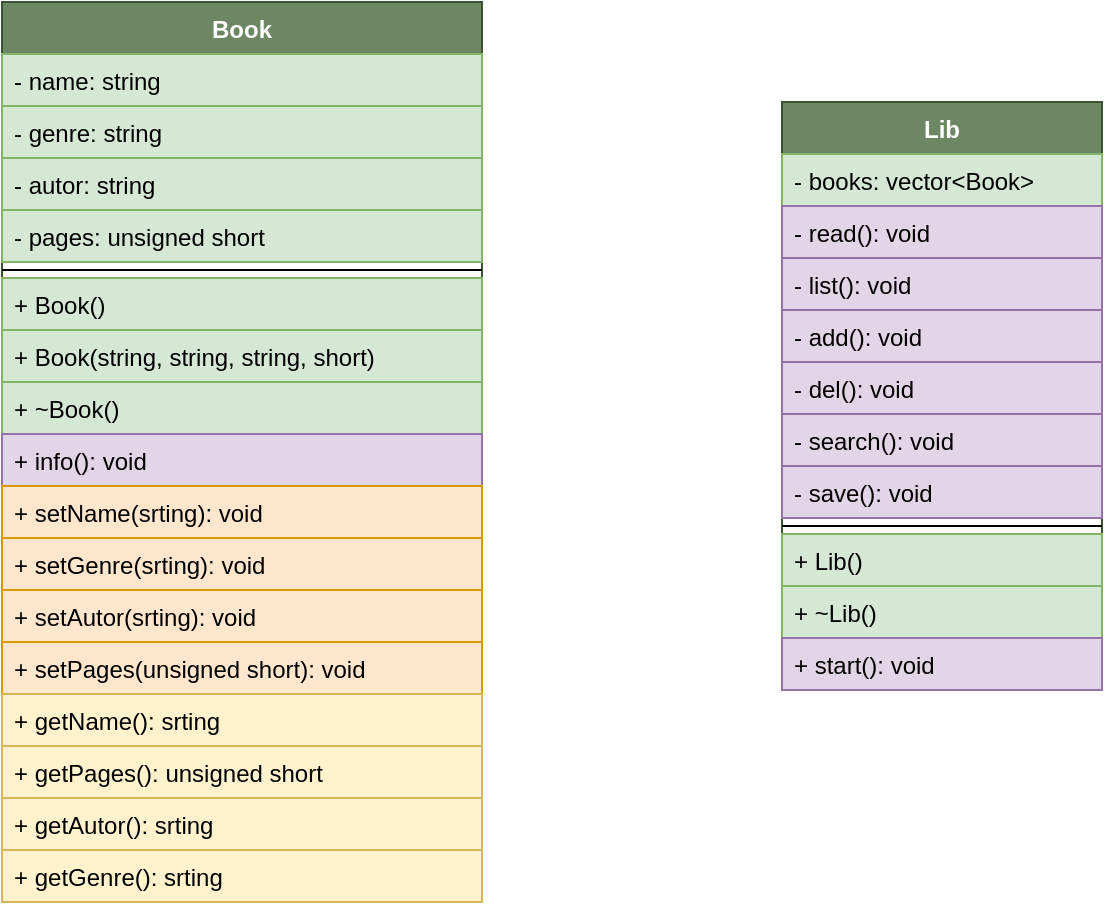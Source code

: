 <mxfile version="15.0.3" type="github">
  <diagram id="lV0YscLSTkI9jXGSz4up" name="Page-1">
    <mxGraphModel dx="920" dy="513" grid="1" gridSize="10" guides="1" tooltips="1" connect="1" arrows="1" fold="1" page="1" pageScale="1" pageWidth="827" pageHeight="1169" math="0" shadow="0">
      <root>
        <mxCell id="0" />
        <mxCell id="1" parent="0" />
        <mxCell id="lno-zibr3C4c-WdC6ed7-1" value="Book" style="swimlane;fontStyle=1;align=center;verticalAlign=top;childLayout=stackLayout;horizontal=1;startSize=26;horizontalStack=0;resizeParent=1;resizeParentMax=0;resizeLast=0;collapsible=1;marginBottom=0;fillColor=#6d8764;strokeColor=#3A5431;fontColor=#ffffff;" vertex="1" parent="1">
          <mxGeometry x="90" y="470" width="240" height="450" as="geometry" />
        </mxCell>
        <mxCell id="lno-zibr3C4c-WdC6ed7-2" value="- name: string" style="text;strokeColor=#82b366;fillColor=#d5e8d4;align=left;verticalAlign=top;spacingLeft=4;spacingRight=4;overflow=hidden;rotatable=0;points=[[0,0.5],[1,0.5]];portConstraint=eastwest;" vertex="1" parent="lno-zibr3C4c-WdC6ed7-1">
          <mxGeometry y="26" width="240" height="26" as="geometry" />
        </mxCell>
        <mxCell id="lno-zibr3C4c-WdC6ed7-5" value="- genre: string" style="text;strokeColor=#82b366;fillColor=#d5e8d4;align=left;verticalAlign=top;spacingLeft=4;spacingRight=4;overflow=hidden;rotatable=0;points=[[0,0.5],[1,0.5]];portConstraint=eastwest;" vertex="1" parent="lno-zibr3C4c-WdC6ed7-1">
          <mxGeometry y="52" width="240" height="26" as="geometry" />
        </mxCell>
        <mxCell id="lno-zibr3C4c-WdC6ed7-6" value="- autor: string" style="text;strokeColor=#82b366;fillColor=#d5e8d4;align=left;verticalAlign=top;spacingLeft=4;spacingRight=4;overflow=hidden;rotatable=0;points=[[0,0.5],[1,0.5]];portConstraint=eastwest;" vertex="1" parent="lno-zibr3C4c-WdC6ed7-1">
          <mxGeometry y="78" width="240" height="26" as="geometry" />
        </mxCell>
        <mxCell id="lno-zibr3C4c-WdC6ed7-7" value="- pages: unsigned short" style="text;strokeColor=#82b366;fillColor=#d5e8d4;align=left;verticalAlign=top;spacingLeft=4;spacingRight=4;overflow=hidden;rotatable=0;points=[[0,0.5],[1,0.5]];portConstraint=eastwest;" vertex="1" parent="lno-zibr3C4c-WdC6ed7-1">
          <mxGeometry y="104" width="240" height="26" as="geometry" />
        </mxCell>
        <mxCell id="lno-zibr3C4c-WdC6ed7-3" value="" style="line;strokeWidth=1;fillColor=none;align=left;verticalAlign=middle;spacingTop=-1;spacingLeft=3;spacingRight=3;rotatable=0;labelPosition=right;points=[];portConstraint=eastwest;" vertex="1" parent="lno-zibr3C4c-WdC6ed7-1">
          <mxGeometry y="130" width="240" height="8" as="geometry" />
        </mxCell>
        <mxCell id="lno-zibr3C4c-WdC6ed7-4" value="+ Book()" style="text;strokeColor=#82b366;fillColor=#d5e8d4;align=left;verticalAlign=top;spacingLeft=4;spacingRight=4;overflow=hidden;rotatable=0;points=[[0,0.5],[1,0.5]];portConstraint=eastwest;" vertex="1" parent="lno-zibr3C4c-WdC6ed7-1">
          <mxGeometry y="138" width="240" height="26" as="geometry" />
        </mxCell>
        <mxCell id="lno-zibr3C4c-WdC6ed7-8" value="+ Book(string, string, string, short)" style="text;strokeColor=#82b366;fillColor=#d5e8d4;align=left;verticalAlign=top;spacingLeft=4;spacingRight=4;overflow=hidden;rotatable=0;points=[[0,0.5],[1,0.5]];portConstraint=eastwest;" vertex="1" parent="lno-zibr3C4c-WdC6ed7-1">
          <mxGeometry y="164" width="240" height="26" as="geometry" />
        </mxCell>
        <mxCell id="lno-zibr3C4c-WdC6ed7-18" value="+ ~Book()" style="text;strokeColor=#82b366;fillColor=#d5e8d4;align=left;verticalAlign=top;spacingLeft=4;spacingRight=4;overflow=hidden;rotatable=0;points=[[0,0.5],[1,0.5]];portConstraint=eastwest;" vertex="1" parent="lno-zibr3C4c-WdC6ed7-1">
          <mxGeometry y="190" width="240" height="26" as="geometry" />
        </mxCell>
        <mxCell id="lno-zibr3C4c-WdC6ed7-9" value="+ info(): void" style="text;strokeColor=#9673a6;fillColor=#e1d5e7;align=left;verticalAlign=top;spacingLeft=4;spacingRight=4;overflow=hidden;rotatable=0;points=[[0,0.5],[1,0.5]];portConstraint=eastwest;" vertex="1" parent="lno-zibr3C4c-WdC6ed7-1">
          <mxGeometry y="216" width="240" height="26" as="geometry" />
        </mxCell>
        <mxCell id="lno-zibr3C4c-WdC6ed7-10" value="+ setName(srting): void" style="text;strokeColor=#d79b00;fillColor=#ffe6cc;align=left;verticalAlign=top;spacingLeft=4;spacingRight=4;overflow=hidden;rotatable=0;points=[[0,0.5],[1,0.5]];portConstraint=eastwest;" vertex="1" parent="lno-zibr3C4c-WdC6ed7-1">
          <mxGeometry y="242" width="240" height="26" as="geometry" />
        </mxCell>
        <mxCell id="lno-zibr3C4c-WdC6ed7-11" value="+ setGenre(srting): void" style="text;strokeColor=#d79b00;fillColor=#ffe6cc;align=left;verticalAlign=top;spacingLeft=4;spacingRight=4;overflow=hidden;rotatable=0;points=[[0,0.5],[1,0.5]];portConstraint=eastwest;" vertex="1" parent="lno-zibr3C4c-WdC6ed7-1">
          <mxGeometry y="268" width="240" height="26" as="geometry" />
        </mxCell>
        <mxCell id="lno-zibr3C4c-WdC6ed7-12" value="+ setAutor(srting): void" style="text;strokeColor=#d79b00;fillColor=#ffe6cc;align=left;verticalAlign=top;spacingLeft=4;spacingRight=4;overflow=hidden;rotatable=0;points=[[0,0.5],[1,0.5]];portConstraint=eastwest;" vertex="1" parent="lno-zibr3C4c-WdC6ed7-1">
          <mxGeometry y="294" width="240" height="26" as="geometry" />
        </mxCell>
        <mxCell id="lno-zibr3C4c-WdC6ed7-13" value="+ setPages(unsigned short): void" style="text;strokeColor=#d79b00;fillColor=#ffe6cc;align=left;verticalAlign=top;spacingLeft=4;spacingRight=4;overflow=hidden;rotatable=0;points=[[0,0.5],[1,0.5]];portConstraint=eastwest;" vertex="1" parent="lno-zibr3C4c-WdC6ed7-1">
          <mxGeometry y="320" width="240" height="26" as="geometry" />
        </mxCell>
        <mxCell id="lno-zibr3C4c-WdC6ed7-14" value="+ getName(): srting" style="text;strokeColor=#d6b656;fillColor=#fff2cc;align=left;verticalAlign=top;spacingLeft=4;spacingRight=4;overflow=hidden;rotatable=0;points=[[0,0.5],[1,0.5]];portConstraint=eastwest;" vertex="1" parent="lno-zibr3C4c-WdC6ed7-1">
          <mxGeometry y="346" width="240" height="26" as="geometry" />
        </mxCell>
        <mxCell id="lno-zibr3C4c-WdC6ed7-17" value="+ getPages(): unsigned short" style="text;strokeColor=#d6b656;fillColor=#fff2cc;align=left;verticalAlign=top;spacingLeft=4;spacingRight=4;overflow=hidden;rotatable=0;points=[[0,0.5],[1,0.5]];portConstraint=eastwest;" vertex="1" parent="lno-zibr3C4c-WdC6ed7-1">
          <mxGeometry y="372" width="240" height="26" as="geometry" />
        </mxCell>
        <mxCell id="lno-zibr3C4c-WdC6ed7-16" value="+ getAutor(): srting" style="text;strokeColor=#d6b656;fillColor=#fff2cc;align=left;verticalAlign=top;spacingLeft=4;spacingRight=4;overflow=hidden;rotatable=0;points=[[0,0.5],[1,0.5]];portConstraint=eastwest;" vertex="1" parent="lno-zibr3C4c-WdC6ed7-1">
          <mxGeometry y="398" width="240" height="26" as="geometry" />
        </mxCell>
        <mxCell id="lno-zibr3C4c-WdC6ed7-15" value="+ getGenre(): srting" style="text;strokeColor=#d6b656;fillColor=#fff2cc;align=left;verticalAlign=top;spacingLeft=4;spacingRight=4;overflow=hidden;rotatable=0;points=[[0,0.5],[1,0.5]];portConstraint=eastwest;" vertex="1" parent="lno-zibr3C4c-WdC6ed7-1">
          <mxGeometry y="424" width="240" height="26" as="geometry" />
        </mxCell>
        <mxCell id="lno-zibr3C4c-WdC6ed7-19" value="Lib" style="swimlane;fontStyle=1;align=center;verticalAlign=top;childLayout=stackLayout;horizontal=1;startSize=26;horizontalStack=0;resizeParent=1;resizeParentMax=0;resizeLast=0;collapsible=1;marginBottom=0;fillColor=#6d8764;strokeColor=#3A5431;fontColor=#ffffff;" vertex="1" parent="1">
          <mxGeometry x="480" y="520" width="160" height="294" as="geometry" />
        </mxCell>
        <mxCell id="lno-zibr3C4c-WdC6ed7-20" value="- books: vector&lt;Book&gt;" style="text;strokeColor=#82b366;fillColor=#d5e8d4;align=left;verticalAlign=top;spacingLeft=4;spacingRight=4;overflow=hidden;rotatable=0;points=[[0,0.5],[1,0.5]];portConstraint=eastwest;" vertex="1" parent="lno-zibr3C4c-WdC6ed7-19">
          <mxGeometry y="26" width="160" height="26" as="geometry" />
        </mxCell>
        <mxCell id="lno-zibr3C4c-WdC6ed7-30" value="- read(): void" style="text;strokeColor=#9673a6;fillColor=#e1d5e7;align=left;verticalAlign=top;spacingLeft=4;spacingRight=4;overflow=hidden;rotatable=0;points=[[0,0.5],[1,0.5]];portConstraint=eastwest;" vertex="1" parent="lno-zibr3C4c-WdC6ed7-19">
          <mxGeometry y="52" width="160" height="26" as="geometry" />
        </mxCell>
        <mxCell id="lno-zibr3C4c-WdC6ed7-27" value="- list(): void" style="text;strokeColor=#9673a6;fillColor=#e1d5e7;align=left;verticalAlign=top;spacingLeft=4;spacingRight=4;overflow=hidden;rotatable=0;points=[[0,0.5],[1,0.5]];portConstraint=eastwest;" vertex="1" parent="lno-zibr3C4c-WdC6ed7-19">
          <mxGeometry y="78" width="160" height="26" as="geometry" />
        </mxCell>
        <mxCell id="lno-zibr3C4c-WdC6ed7-26" value="- add(): void" style="text;strokeColor=#9673a6;fillColor=#e1d5e7;align=left;verticalAlign=top;spacingLeft=4;spacingRight=4;overflow=hidden;rotatable=0;points=[[0,0.5],[1,0.5]];portConstraint=eastwest;" vertex="1" parent="lno-zibr3C4c-WdC6ed7-19">
          <mxGeometry y="104" width="160" height="26" as="geometry" />
        </mxCell>
        <mxCell id="lno-zibr3C4c-WdC6ed7-29" value="- del(): void" style="text;strokeColor=#9673a6;fillColor=#e1d5e7;align=left;verticalAlign=top;spacingLeft=4;spacingRight=4;overflow=hidden;rotatable=0;points=[[0,0.5],[1,0.5]];portConstraint=eastwest;" vertex="1" parent="lno-zibr3C4c-WdC6ed7-19">
          <mxGeometry y="130" width="160" height="26" as="geometry" />
        </mxCell>
        <mxCell id="lno-zibr3C4c-WdC6ed7-28" value="- search(): void" style="text;strokeColor=#9673a6;fillColor=#e1d5e7;align=left;verticalAlign=top;spacingLeft=4;spacingRight=4;overflow=hidden;rotatable=0;points=[[0,0.5],[1,0.5]];portConstraint=eastwest;" vertex="1" parent="lno-zibr3C4c-WdC6ed7-19">
          <mxGeometry y="156" width="160" height="26" as="geometry" />
        </mxCell>
        <mxCell id="lno-zibr3C4c-WdC6ed7-25" value="- save(): void" style="text;strokeColor=#9673a6;fillColor=#e1d5e7;align=left;verticalAlign=top;spacingLeft=4;spacingRight=4;overflow=hidden;rotatable=0;points=[[0,0.5],[1,0.5]];portConstraint=eastwest;" vertex="1" parent="lno-zibr3C4c-WdC6ed7-19">
          <mxGeometry y="182" width="160" height="26" as="geometry" />
        </mxCell>
        <mxCell id="lno-zibr3C4c-WdC6ed7-21" value="" style="line;strokeWidth=1;fillColor=none;align=left;verticalAlign=middle;spacingTop=-1;spacingLeft=3;spacingRight=3;rotatable=0;labelPosition=right;points=[];portConstraint=eastwest;" vertex="1" parent="lno-zibr3C4c-WdC6ed7-19">
          <mxGeometry y="208" width="160" height="8" as="geometry" />
        </mxCell>
        <mxCell id="lno-zibr3C4c-WdC6ed7-22" value="+ Lib()" style="text;strokeColor=#82b366;fillColor=#d5e8d4;align=left;verticalAlign=top;spacingLeft=4;spacingRight=4;overflow=hidden;rotatable=0;points=[[0,0.5],[1,0.5]];portConstraint=eastwest;" vertex="1" parent="lno-zibr3C4c-WdC6ed7-19">
          <mxGeometry y="216" width="160" height="26" as="geometry" />
        </mxCell>
        <mxCell id="lno-zibr3C4c-WdC6ed7-23" value="+ ~Lib()" style="text;strokeColor=#82b366;fillColor=#d5e8d4;align=left;verticalAlign=top;spacingLeft=4;spacingRight=4;overflow=hidden;rotatable=0;points=[[0,0.5],[1,0.5]];portConstraint=eastwest;" vertex="1" parent="lno-zibr3C4c-WdC6ed7-19">
          <mxGeometry y="242" width="160" height="26" as="geometry" />
        </mxCell>
        <mxCell id="lno-zibr3C4c-WdC6ed7-24" value="+ start(): void" style="text;strokeColor=#9673a6;fillColor=#e1d5e7;align=left;verticalAlign=top;spacingLeft=4;spacingRight=4;overflow=hidden;rotatable=0;points=[[0,0.5],[1,0.5]];portConstraint=eastwest;" vertex="1" parent="lno-zibr3C4c-WdC6ed7-19">
          <mxGeometry y="268" width="160" height="26" as="geometry" />
        </mxCell>
      </root>
    </mxGraphModel>
  </diagram>
</mxfile>
